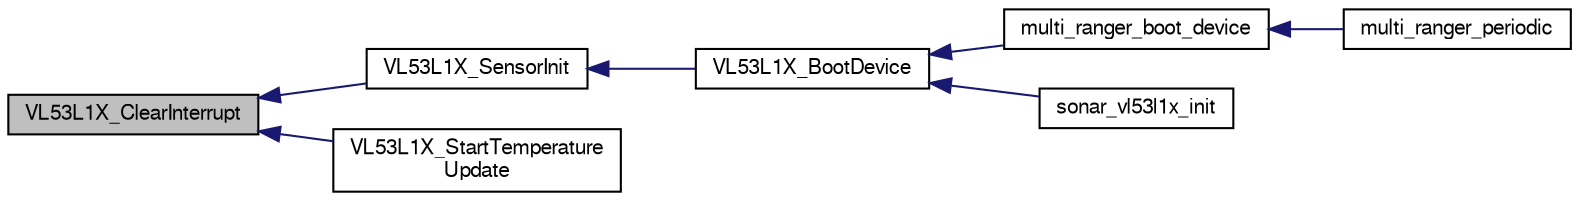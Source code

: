 digraph "VL53L1X_ClearInterrupt"
{
  edge [fontname="FreeSans",fontsize="10",labelfontname="FreeSans",labelfontsize="10"];
  node [fontname="FreeSans",fontsize="10",shape=record];
  rankdir="LR";
  Node1 [label="VL53L1X_ClearInterrupt",height=0.2,width=0.4,color="black", fillcolor="grey75", style="filled", fontcolor="black"];
  Node1 -> Node2 [dir="back",color="midnightblue",fontsize="10",style="solid",fontname="FreeSans"];
  Node2 [label="VL53L1X_SensorInit",height=0.2,width=0.4,color="black", fillcolor="white", style="filled",URL="$vl53l1x__api_8h.html#a09f0e0407aa544559216b42f6745d5fa",tooltip="This function loads the 135 bytes default values to initialize the sensor. "];
  Node2 -> Node3 [dir="back",color="midnightblue",fontsize="10",style="solid",fontname="FreeSans"];
  Node3 [label="VL53L1X_BootDevice",height=0.2,width=0.4,color="black", fillcolor="white", style="filled",URL="$vl53l1x__api_8h.html#a4f5f0ac3cdbbcbc565f0babde7db4588",tooltip="Implement boot sequence of VL53L1 device as described in documentation See VL53L1X_SetTimingBudgetInM..."];
  Node3 -> Node4 [dir="back",color="midnightblue",fontsize="10",style="solid",fontname="FreeSans"];
  Node4 [label="multi_ranger_boot_device",height=0.2,width=0.4,color="black", fillcolor="white", style="filled",URL="$cf__deck__multi__ranger_8c.html#a63ef1a1fb2184ea792b37e6982099348",tooltip="Boot a device. "];
  Node4 -> Node5 [dir="back",color="midnightblue",fontsize="10",style="solid",fontname="FreeSans"];
  Node5 [label="multi_ranger_periodic",height=0.2,width=0.4,color="black", fillcolor="white", style="filled",URL="$cf__deck__multi__ranger_8h.html#ab23c504c8c7175c03a791e85d8c721a6",tooltip="Module periodic function. "];
  Node3 -> Node6 [dir="back",color="midnightblue",fontsize="10",style="solid",fontname="FreeSans"];
  Node6 [label="sonar_vl53l1x_init",height=0.2,width=0.4,color="black", fillcolor="white", style="filled",URL="$sonar__vl53l1x_8h.html#af22954043e5570ba94680eec7b483fa0"];
  Node1 -> Node7 [dir="back",color="midnightblue",fontsize="10",style="solid",fontname="FreeSans"];
  Node7 [label="VL53L1X_StartTemperature\lUpdate",height=0.2,width=0.4,color="black", fillcolor="white", style="filled",URL="$vl53l1x__api_8h.html#afa096166165ff67887c9fd9f9dbdd691",tooltip="This function performs the temperature calibration. "];
}
